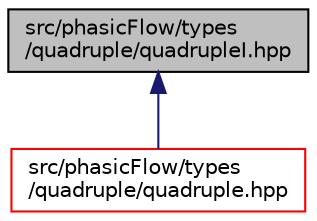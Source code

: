 digraph "src/phasicFlow/types/quadruple/quadrupleI.hpp"
{
 // LATEX_PDF_SIZE
  edge [fontname="Helvetica",fontsize="10",labelfontname="Helvetica",labelfontsize="10"];
  node [fontname="Helvetica",fontsize="10",shape=record];
  Node1 [label="src/phasicFlow/types\l/quadruple/quadrupleI.hpp",height=0.2,width=0.4,color="black", fillcolor="grey75", style="filled", fontcolor="black",tooltip=" "];
  Node1 -> Node2 [dir="back",color="midnightblue",fontsize="10",style="solid",fontname="Helvetica"];
  Node2 [label="src/phasicFlow/types\l/quadruple/quadruple.hpp",height=0.2,width=0.4,color="red", fillcolor="white", style="filled",URL="$quadruple_8hpp.html",tooltip=" "];
}
